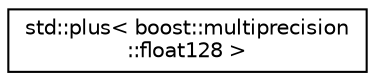 digraph "类继承关系图"
{
 // INTERACTIVE_SVG=YES
  edge [fontname="Helvetica",fontsize="10",labelfontname="Helvetica",labelfontsize="10"];
  node [fontname="Helvetica",fontsize="10",shape=record];
  rankdir="LR";
  Node1 [label="std::plus\< boost::multiprecision\l::float128 \>",height=0.2,width=0.4,color="black", fillcolor="white", style="filled",URL="$structstd_1_1plus_3_01boost_1_1multiprecision_1_1float128_01_4.html"];
}
